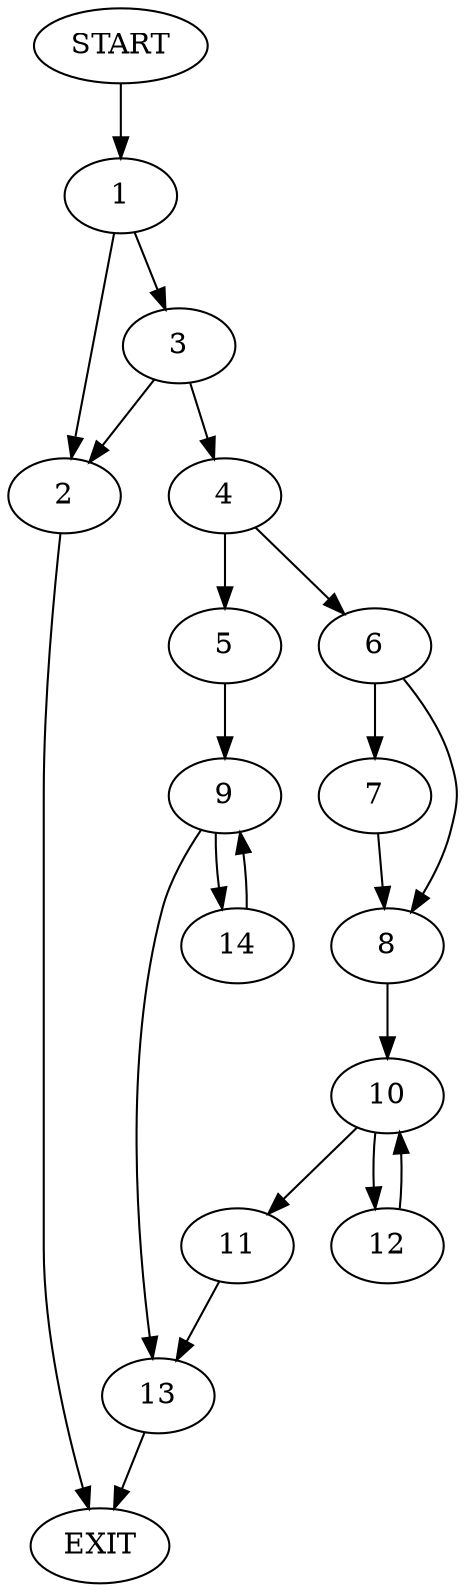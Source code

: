 digraph {
0 [label="START"]
15 [label="EXIT"]
0 -> 1
1 -> 2
1 -> 3
2 -> 15
3 -> 4
3 -> 2
4 -> 5
4 -> 6
6 -> 7
6 -> 8
5 -> 9
8 -> 10
7 -> 8
10 -> 11
10 -> 12
12 -> 10
11 -> 13
13 -> 15
9 -> 14
9 -> 13
14 -> 9
}
